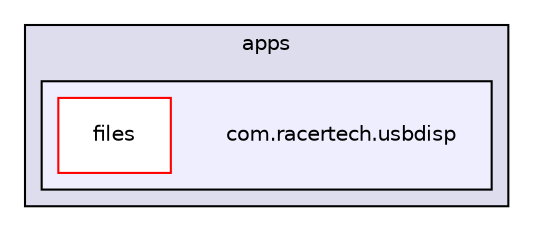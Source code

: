digraph "/home/odin/Desktop/program/learn/usbdisp_linux/libusbdisp/deb_install/com.racertech.usbdisp-1.0.0/opt/apps/com.racertech.usbdisp" {
  compound=true
  node [ fontsize="10", fontname="Helvetica"];
  edge [ labelfontsize="10", labelfontname="Helvetica"];
  subgraph clusterdir_a3cc3d5e57a2adf20b8f62f7377377a3 {
    graph [ bgcolor="#ddddee", pencolor="black", label="apps" fontname="Helvetica", fontsize="10", URL="dir_a3cc3d5e57a2adf20b8f62f7377377a3.html"]
  subgraph clusterdir_dbfe33686d272da549b3c20b65f4ce86 {
    graph [ bgcolor="#eeeeff", pencolor="black", label="" URL="dir_dbfe33686d272da549b3c20b65f4ce86.html"];
    dir_dbfe33686d272da549b3c20b65f4ce86 [shape=plaintext label="com.racertech.usbdisp"];
  dir_3841f109116f42dd392128f3ef1fd8f2 [shape=box label="files" fillcolor="white" style="filled" color="red" URL="dir_3841f109116f42dd392128f3ef1fd8f2.html"];
  }
  }
}

